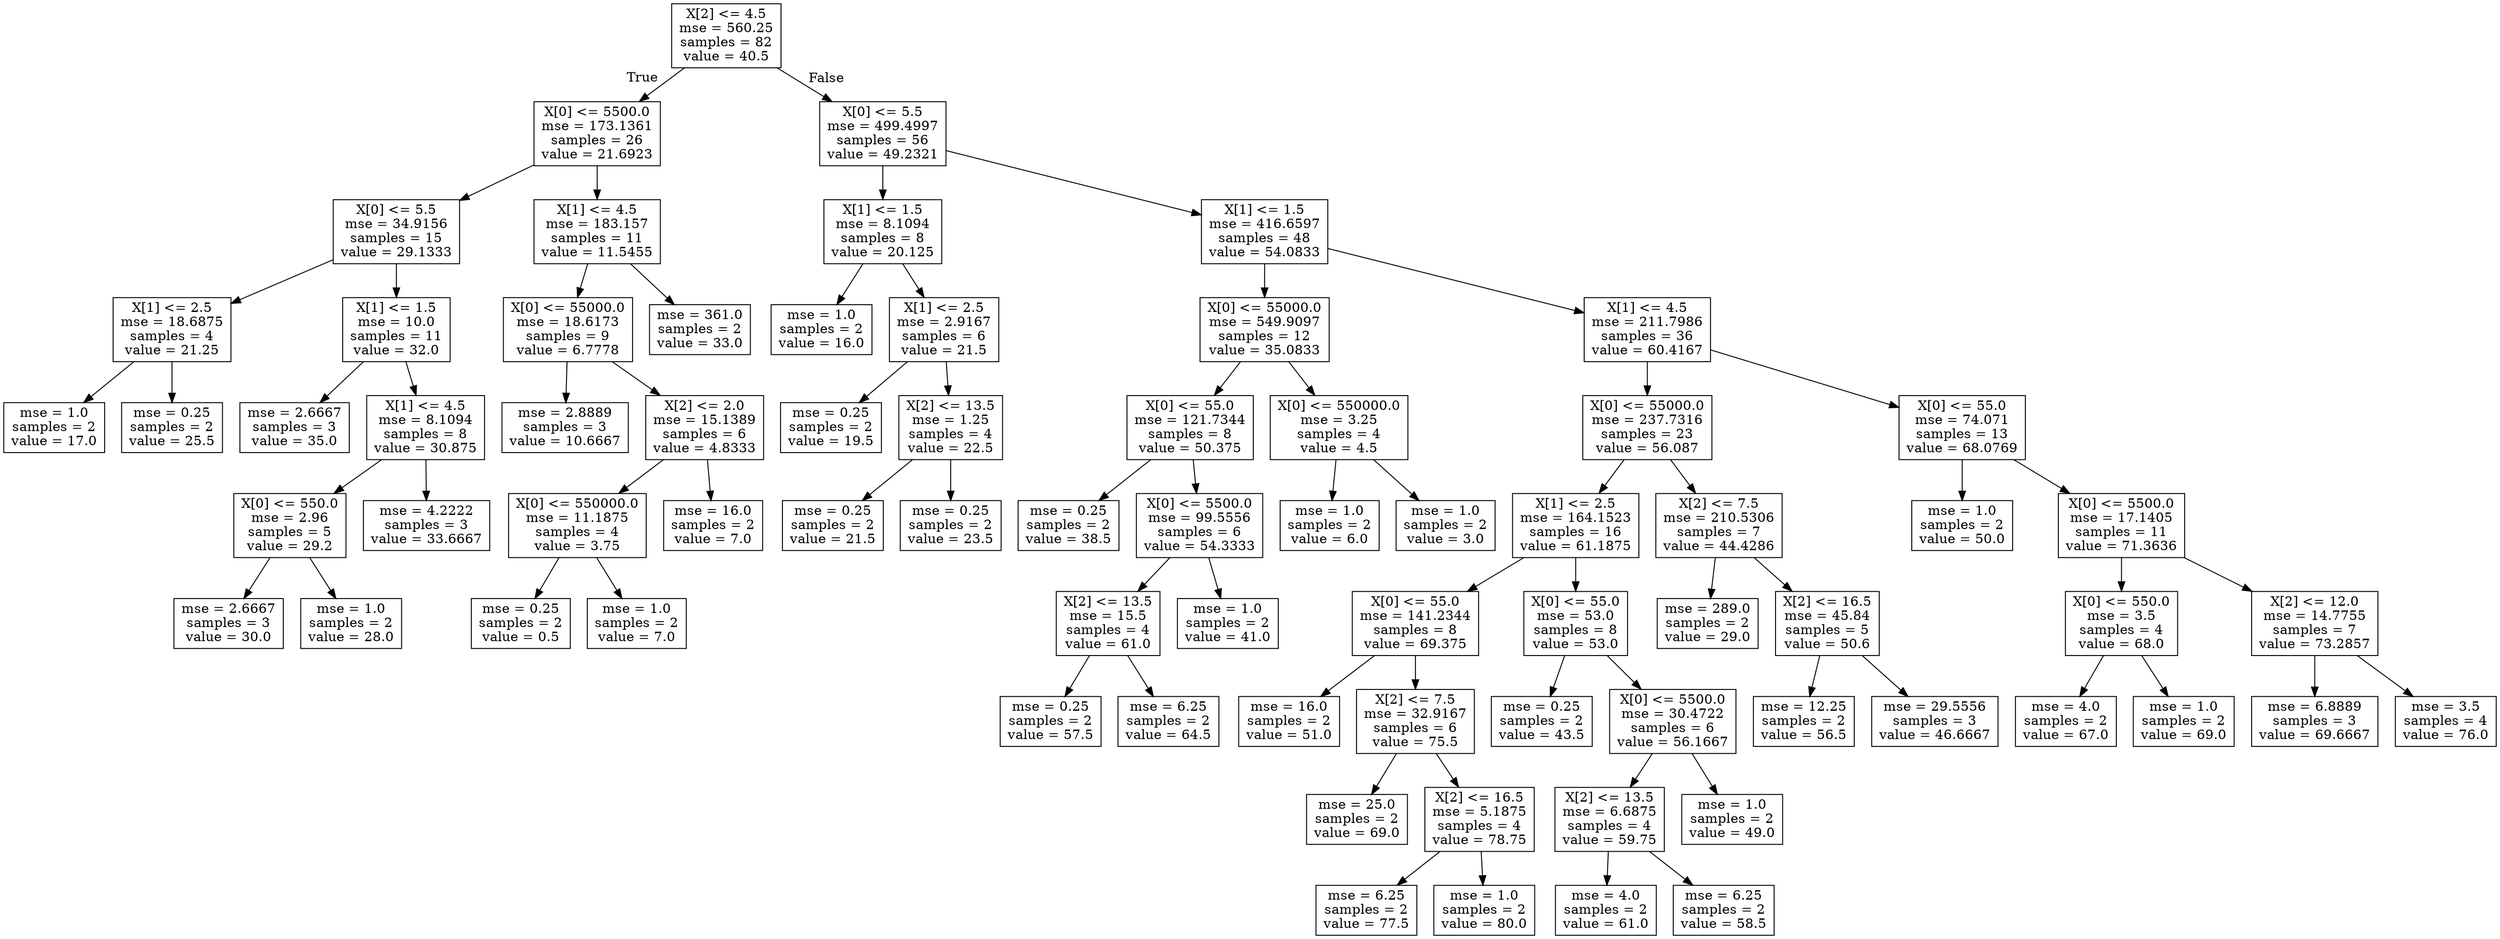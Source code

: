 digraph Tree {
node [shape=box] ;
0 [label="X[2] <= 4.5\nmse = 560.25\nsamples = 82\nvalue = 40.5"] ;
1 [label="X[0] <= 5500.0\nmse = 173.1361\nsamples = 26\nvalue = 21.6923"] ;
0 -> 1 [labeldistance=2.5, labelangle=45, headlabel="True"] ;
2 [label="X[0] <= 5.5\nmse = 34.9156\nsamples = 15\nvalue = 29.1333"] ;
1 -> 2 ;
3 [label="X[1] <= 2.5\nmse = 18.6875\nsamples = 4\nvalue = 21.25"] ;
2 -> 3 ;
4 [label="mse = 1.0\nsamples = 2\nvalue = 17.0"] ;
3 -> 4 ;
5 [label="mse = 0.25\nsamples = 2\nvalue = 25.5"] ;
3 -> 5 ;
6 [label="X[1] <= 1.5\nmse = 10.0\nsamples = 11\nvalue = 32.0"] ;
2 -> 6 ;
7 [label="mse = 2.6667\nsamples = 3\nvalue = 35.0"] ;
6 -> 7 ;
8 [label="X[1] <= 4.5\nmse = 8.1094\nsamples = 8\nvalue = 30.875"] ;
6 -> 8 ;
9 [label="X[0] <= 550.0\nmse = 2.96\nsamples = 5\nvalue = 29.2"] ;
8 -> 9 ;
10 [label="mse = 2.6667\nsamples = 3\nvalue = 30.0"] ;
9 -> 10 ;
11 [label="mse = 1.0\nsamples = 2\nvalue = 28.0"] ;
9 -> 11 ;
12 [label="mse = 4.2222\nsamples = 3\nvalue = 33.6667"] ;
8 -> 12 ;
13 [label="X[1] <= 4.5\nmse = 183.157\nsamples = 11\nvalue = 11.5455"] ;
1 -> 13 ;
14 [label="X[0] <= 55000.0\nmse = 18.6173\nsamples = 9\nvalue = 6.7778"] ;
13 -> 14 ;
15 [label="mse = 2.8889\nsamples = 3\nvalue = 10.6667"] ;
14 -> 15 ;
16 [label="X[2] <= 2.0\nmse = 15.1389\nsamples = 6\nvalue = 4.8333"] ;
14 -> 16 ;
17 [label="X[0] <= 550000.0\nmse = 11.1875\nsamples = 4\nvalue = 3.75"] ;
16 -> 17 ;
18 [label="mse = 0.25\nsamples = 2\nvalue = 0.5"] ;
17 -> 18 ;
19 [label="mse = 1.0\nsamples = 2\nvalue = 7.0"] ;
17 -> 19 ;
20 [label="mse = 16.0\nsamples = 2\nvalue = 7.0"] ;
16 -> 20 ;
21 [label="mse = 361.0\nsamples = 2\nvalue = 33.0"] ;
13 -> 21 ;
22 [label="X[0] <= 5.5\nmse = 499.4997\nsamples = 56\nvalue = 49.2321"] ;
0 -> 22 [labeldistance=2.5, labelangle=-45, headlabel="False"] ;
23 [label="X[1] <= 1.5\nmse = 8.1094\nsamples = 8\nvalue = 20.125"] ;
22 -> 23 ;
24 [label="mse = 1.0\nsamples = 2\nvalue = 16.0"] ;
23 -> 24 ;
25 [label="X[1] <= 2.5\nmse = 2.9167\nsamples = 6\nvalue = 21.5"] ;
23 -> 25 ;
26 [label="mse = 0.25\nsamples = 2\nvalue = 19.5"] ;
25 -> 26 ;
27 [label="X[2] <= 13.5\nmse = 1.25\nsamples = 4\nvalue = 22.5"] ;
25 -> 27 ;
28 [label="mse = 0.25\nsamples = 2\nvalue = 21.5"] ;
27 -> 28 ;
29 [label="mse = 0.25\nsamples = 2\nvalue = 23.5"] ;
27 -> 29 ;
30 [label="X[1] <= 1.5\nmse = 416.6597\nsamples = 48\nvalue = 54.0833"] ;
22 -> 30 ;
31 [label="X[0] <= 55000.0\nmse = 549.9097\nsamples = 12\nvalue = 35.0833"] ;
30 -> 31 ;
32 [label="X[0] <= 55.0\nmse = 121.7344\nsamples = 8\nvalue = 50.375"] ;
31 -> 32 ;
33 [label="mse = 0.25\nsamples = 2\nvalue = 38.5"] ;
32 -> 33 ;
34 [label="X[0] <= 5500.0\nmse = 99.5556\nsamples = 6\nvalue = 54.3333"] ;
32 -> 34 ;
35 [label="X[2] <= 13.5\nmse = 15.5\nsamples = 4\nvalue = 61.0"] ;
34 -> 35 ;
36 [label="mse = 0.25\nsamples = 2\nvalue = 57.5"] ;
35 -> 36 ;
37 [label="mse = 6.25\nsamples = 2\nvalue = 64.5"] ;
35 -> 37 ;
38 [label="mse = 1.0\nsamples = 2\nvalue = 41.0"] ;
34 -> 38 ;
39 [label="X[0] <= 550000.0\nmse = 3.25\nsamples = 4\nvalue = 4.5"] ;
31 -> 39 ;
40 [label="mse = 1.0\nsamples = 2\nvalue = 6.0"] ;
39 -> 40 ;
41 [label="mse = 1.0\nsamples = 2\nvalue = 3.0"] ;
39 -> 41 ;
42 [label="X[1] <= 4.5\nmse = 211.7986\nsamples = 36\nvalue = 60.4167"] ;
30 -> 42 ;
43 [label="X[0] <= 55000.0\nmse = 237.7316\nsamples = 23\nvalue = 56.087"] ;
42 -> 43 ;
44 [label="X[1] <= 2.5\nmse = 164.1523\nsamples = 16\nvalue = 61.1875"] ;
43 -> 44 ;
45 [label="X[0] <= 55.0\nmse = 141.2344\nsamples = 8\nvalue = 69.375"] ;
44 -> 45 ;
46 [label="mse = 16.0\nsamples = 2\nvalue = 51.0"] ;
45 -> 46 ;
47 [label="X[2] <= 7.5\nmse = 32.9167\nsamples = 6\nvalue = 75.5"] ;
45 -> 47 ;
48 [label="mse = 25.0\nsamples = 2\nvalue = 69.0"] ;
47 -> 48 ;
49 [label="X[2] <= 16.5\nmse = 5.1875\nsamples = 4\nvalue = 78.75"] ;
47 -> 49 ;
50 [label="mse = 6.25\nsamples = 2\nvalue = 77.5"] ;
49 -> 50 ;
51 [label="mse = 1.0\nsamples = 2\nvalue = 80.0"] ;
49 -> 51 ;
52 [label="X[0] <= 55.0\nmse = 53.0\nsamples = 8\nvalue = 53.0"] ;
44 -> 52 ;
53 [label="mse = 0.25\nsamples = 2\nvalue = 43.5"] ;
52 -> 53 ;
54 [label="X[0] <= 5500.0\nmse = 30.4722\nsamples = 6\nvalue = 56.1667"] ;
52 -> 54 ;
55 [label="X[2] <= 13.5\nmse = 6.6875\nsamples = 4\nvalue = 59.75"] ;
54 -> 55 ;
56 [label="mse = 4.0\nsamples = 2\nvalue = 61.0"] ;
55 -> 56 ;
57 [label="mse = 6.25\nsamples = 2\nvalue = 58.5"] ;
55 -> 57 ;
58 [label="mse = 1.0\nsamples = 2\nvalue = 49.0"] ;
54 -> 58 ;
59 [label="X[2] <= 7.5\nmse = 210.5306\nsamples = 7\nvalue = 44.4286"] ;
43 -> 59 ;
60 [label="mse = 289.0\nsamples = 2\nvalue = 29.0"] ;
59 -> 60 ;
61 [label="X[2] <= 16.5\nmse = 45.84\nsamples = 5\nvalue = 50.6"] ;
59 -> 61 ;
62 [label="mse = 12.25\nsamples = 2\nvalue = 56.5"] ;
61 -> 62 ;
63 [label="mse = 29.5556\nsamples = 3\nvalue = 46.6667"] ;
61 -> 63 ;
64 [label="X[0] <= 55.0\nmse = 74.071\nsamples = 13\nvalue = 68.0769"] ;
42 -> 64 ;
65 [label="mse = 1.0\nsamples = 2\nvalue = 50.0"] ;
64 -> 65 ;
66 [label="X[0] <= 5500.0\nmse = 17.1405\nsamples = 11\nvalue = 71.3636"] ;
64 -> 66 ;
67 [label="X[0] <= 550.0\nmse = 3.5\nsamples = 4\nvalue = 68.0"] ;
66 -> 67 ;
68 [label="mse = 4.0\nsamples = 2\nvalue = 67.0"] ;
67 -> 68 ;
69 [label="mse = 1.0\nsamples = 2\nvalue = 69.0"] ;
67 -> 69 ;
70 [label="X[2] <= 12.0\nmse = 14.7755\nsamples = 7\nvalue = 73.2857"] ;
66 -> 70 ;
71 [label="mse = 6.8889\nsamples = 3\nvalue = 69.6667"] ;
70 -> 71 ;
72 [label="mse = 3.5\nsamples = 4\nvalue = 76.0"] ;
70 -> 72 ;
}